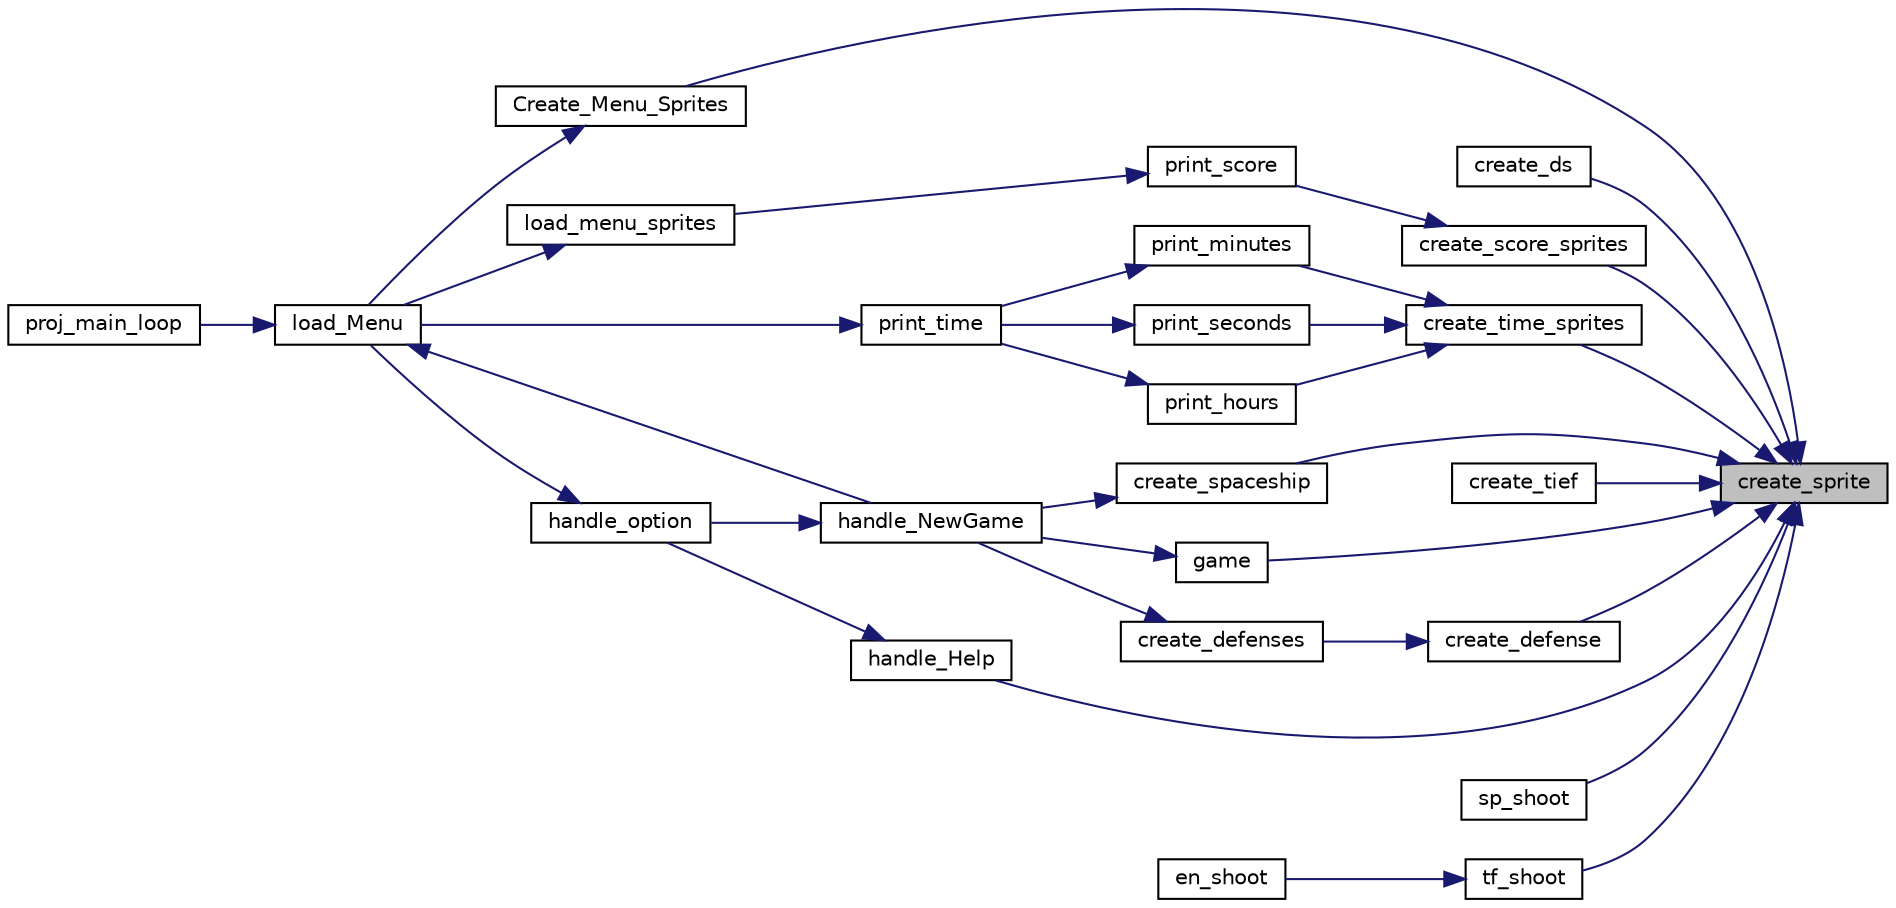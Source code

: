 digraph "create_sprite"
{
 // LATEX_PDF_SIZE
  edge [fontname="Helvetica",fontsize="10",labelfontname="Helvetica",labelfontsize="10"];
  node [fontname="Helvetica",fontsize="10",shape=record];
  rankdir="RL";
  Node1 [label="create_sprite",height=0.2,width=0.4,color="black", fillcolor="grey75", style="filled", fontcolor="black",tooltip=" "];
  Node1 -> Node2 [dir="back",color="midnightblue",fontsize="10",style="solid",fontname="Helvetica"];
  Node2 [label="create_defense",height=0.2,width=0.4,color="black", fillcolor="white", style="filled",URL="$spaceship_8h.html#ae8c4e61edb9331f0503879eb743ee0cc",tooltip="cria um pointer para um elemento da classe Defense."];
  Node2 -> Node3 [dir="back",color="midnightblue",fontsize="10",style="solid",fontname="Helvetica"];
  Node3 [label="create_defenses",height=0.2,width=0.4,color="black", fillcolor="white", style="filled",URL="$spaceship_8h.html#af6ac0d2ee2726f87e5b1dedfd7af399b",tooltip="cria um pointer para um elemento da classe Defenses."];
  Node3 -> Node4 [dir="back",color="midnightblue",fontsize="10",style="solid",fontname="Helvetica"];
  Node4 [label="handle_NewGame",height=0.2,width=0.4,color="black", fillcolor="white", style="filled",URL="$_menu_8h.html#a63dbf12b8d56e422c548c758f7248c0c",tooltip="Trata da opção New Game do menu, carrega o jogo."];
  Node4 -> Node5 [dir="back",color="midnightblue",fontsize="10",style="solid",fontname="Helvetica"];
  Node5 [label="handle_option",height=0.2,width=0.4,color="black", fillcolor="white", style="filled",URL="$_menu_8h.html#aa283ff2c61ef57157639de3df5df28ab",tooltip="Trata da opção de menu que for passada como parâmetro."];
  Node5 -> Node6 [dir="back",color="midnightblue",fontsize="10",style="solid",fontname="Helvetica"];
  Node6 [label="load_Menu",height=0.2,width=0.4,color="black", fillcolor="white", style="filled",URL="$_menu_8h.html#afea940cd55650dc9c5b8d4a0d297d0d5",tooltip="Carrega o ecrã inicial do menu numa frame rate fixa."];
  Node6 -> Node4 [dir="back",color="midnightblue",fontsize="10",style="solid",fontname="Helvetica"];
  Node6 -> Node7 [dir="back",color="midnightblue",fontsize="10",style="solid",fontname="Helvetica"];
  Node7 [label="proj_main_loop",height=0.2,width=0.4,color="black", fillcolor="white", style="filled",URL="$main_8c.html#a2a16f651eccbd248e1ad3b3b924b143b",tooltip=" "];
  Node1 -> Node8 [dir="back",color="midnightblue",fontsize="10",style="solid",fontname="Helvetica"];
  Node8 [label="create_ds",height=0.2,width=0.4,color="black", fillcolor="white", style="filled",URL="$enemies_8h.html#acf978796f06d0a204c0348f22c491764",tooltip="cria um elemento da classe Deathstar."];
  Node1 -> Node9 [dir="back",color="midnightblue",fontsize="10",style="solid",fontname="Helvetica"];
  Node9 [label="Create_Menu_Sprites",height=0.2,width=0.4,color="black", fillcolor="white", style="filled",URL="$_menu_8h.html#a60c352ac21790b5e67863e300720ee3a",tooltip="Cria os sprites do menu."];
  Node9 -> Node6 [dir="back",color="midnightblue",fontsize="10",style="solid",fontname="Helvetica"];
  Node1 -> Node10 [dir="back",color="midnightblue",fontsize="10",style="solid",fontname="Helvetica"];
  Node10 [label="create_score_sprites",height=0.2,width=0.4,color="black", fillcolor="white", style="filled",URL="$_g_ame_8h.html#ab9db09bce218e3e0d24461ce5ea06b97",tooltip="cria na posicao x e y os sprites do score."];
  Node10 -> Node11 [dir="back",color="midnightblue",fontsize="10",style="solid",fontname="Helvetica"];
  Node11 [label="print_score",height=0.2,width=0.4,color="black", fillcolor="white", style="filled",URL="$_g_ame_8h.html#a086be7b151676a3379f12b6fd20dd515",tooltip="imprime no ecra, nas posicoes espicificadas por x e y, os sprites relativos ao valor de score."];
  Node11 -> Node12 [dir="back",color="midnightblue",fontsize="10",style="solid",fontname="Helvetica"];
  Node12 [label="load_menu_sprites",height=0.2,width=0.4,color="black", fillcolor="white", style="filled",URL="$_menu_8h.html#ad7145ba274d3c2b0f371c2acf15a1c83",tooltip="Imprime os sprites do menu."];
  Node12 -> Node6 [dir="back",color="midnightblue",fontsize="10",style="solid",fontname="Helvetica"];
  Node1 -> Node13 [dir="back",color="midnightblue",fontsize="10",style="solid",fontname="Helvetica"];
  Node13 [label="create_spaceship",height=0.2,width=0.4,color="black", fillcolor="white", style="filled",URL="$spaceship_8h.html#ad43e3306ac363615cd9683eff51ed2f3",tooltip="cria um pointer para um elemento da classe Spaceship."];
  Node13 -> Node4 [dir="back",color="midnightblue",fontsize="10",style="solid",fontname="Helvetica"];
  Node1 -> Node14 [dir="back",color="midnightblue",fontsize="10",style="solid",fontname="Helvetica"];
  Node14 [label="create_tief",height=0.2,width=0.4,color="black", fillcolor="white", style="filled",URL="$enemies_8h.html#ab624e98385e641af9abd61ad209b2c77",tooltip="cria um elemento da classe Tiefighter."];
  Node1 -> Node15 [dir="back",color="midnightblue",fontsize="10",style="solid",fontname="Helvetica"];
  Node15 [label="create_time_sprites",height=0.2,width=0.4,color="black", fillcolor="white", style="filled",URL="$_menu_8c.html#a12714671ba13514ea4a9407790c96874",tooltip=" "];
  Node15 -> Node16 [dir="back",color="midnightblue",fontsize="10",style="solid",fontname="Helvetica"];
  Node16 [label="print_hours",height=0.2,width=0.4,color="black", fillcolor="white", style="filled",URL="$_menu_8h.html#aa4e1ee1a28310f45f17739adda3ce41e",tooltip="Imprime as horas no ecrã"];
  Node16 -> Node17 [dir="back",color="midnightblue",fontsize="10",style="solid",fontname="Helvetica"];
  Node17 [label="print_time",height=0.2,width=0.4,color="black", fillcolor="white", style="filled",URL="$_menu_8h.html#a1d3b9e2f6a84979d50519ae6cdfe6361",tooltip="Imprime o tempo do dia em horas/minutos/segundos no ecrã"];
  Node17 -> Node6 [dir="back",color="midnightblue",fontsize="10",style="solid",fontname="Helvetica"];
  Node15 -> Node18 [dir="back",color="midnightblue",fontsize="10",style="solid",fontname="Helvetica"];
  Node18 [label="print_minutes",height=0.2,width=0.4,color="black", fillcolor="white", style="filled",URL="$_menu_8h.html#aa9400df8ee946431e60995db995bb37f",tooltip="Imprime os minutos no ecrã"];
  Node18 -> Node17 [dir="back",color="midnightblue",fontsize="10",style="solid",fontname="Helvetica"];
  Node15 -> Node19 [dir="back",color="midnightblue",fontsize="10",style="solid",fontname="Helvetica"];
  Node19 [label="print_seconds",height=0.2,width=0.4,color="black", fillcolor="white", style="filled",URL="$_menu_8h.html#a790e75c6fd651a4b820c572351ddf54e",tooltip="Imprime os segundos no ecrã"];
  Node19 -> Node17 [dir="back",color="midnightblue",fontsize="10",style="solid",fontname="Helvetica"];
  Node1 -> Node20 [dir="back",color="midnightblue",fontsize="10",style="solid",fontname="Helvetica"];
  Node20 [label="game",height=0.2,width=0.4,color="black", fillcolor="white", style="filled",URL="$_g_ame_8h.html#a093e4d49d19840cd92800f4d314a60ee",tooltip="funcao mais importante;"];
  Node20 -> Node4 [dir="back",color="midnightblue",fontsize="10",style="solid",fontname="Helvetica"];
  Node1 -> Node21 [dir="back",color="midnightblue",fontsize="10",style="solid",fontname="Helvetica"];
  Node21 [label="handle_Help",height=0.2,width=0.4,color="black", fillcolor="white", style="filled",URL="$_menu_8h.html#a62598d1e5f14e2d312254c7fced324ea",tooltip="trata da opção Help dp menu , carrega o ecrã de ajuda"];
  Node21 -> Node5 [dir="back",color="midnightblue",fontsize="10",style="solid",fontname="Helvetica"];
  Node1 -> Node22 [dir="back",color="midnightblue",fontsize="10",style="solid",fontname="Helvetica"];
  Node22 [label="sp_shoot",height=0.2,width=0.4,color="black", fillcolor="white", style="filled",URL="$spaceship_8h.html#a950f49b32badbe12ca76e0f8c8296181",tooltip="realiza um disparo pela nave sp."];
  Node1 -> Node23 [dir="back",color="midnightblue",fontsize="10",style="solid",fontname="Helvetica"];
  Node23 [label="tf_shoot",height=0.2,width=0.4,color="black", fillcolor="white", style="filled",URL="$enemies_8h.html#acbbdef10a7e424eab826244c658b366d",tooltip="faz um disparo desde o elemento t que e associado posteriormente a en."];
  Node23 -> Node24 [dir="back",color="midnightblue",fontsize="10",style="solid",fontname="Helvetica"];
  Node24 [label="en_shoot",height=0.2,width=0.4,color="black", fillcolor="white", style="filled",URL="$enemies_8h.html#a52bf69b33425bc99ab6d3de1d1be61e5",tooltip="escolhe aleatoriamente um dos membros de tief de en disponivel, para fazer um disparo."];
}

